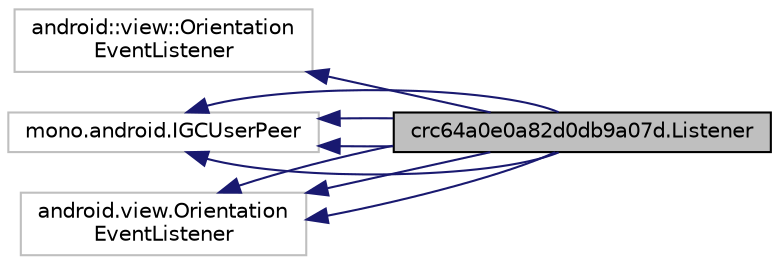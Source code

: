 digraph "crc64a0e0a82d0db9a07d.Listener"
{
 // LATEX_PDF_SIZE
  edge [fontname="Helvetica",fontsize="10",labelfontname="Helvetica",labelfontsize="10"];
  node [fontname="Helvetica",fontsize="10",shape=record];
  rankdir="LR";
  Node1 [label="crc64a0e0a82d0db9a07d.Listener",height=0.2,width=0.4,color="black", fillcolor="grey75", style="filled", fontcolor="black",tooltip=" "];
  Node2 -> Node1 [dir="back",color="midnightblue",fontsize="10",style="solid",fontname="Helvetica"];
  Node2 [label="android::view::Orientation\lEventListener",height=0.2,width=0.4,color="grey75", fillcolor="white", style="filled",tooltip=" "];
  Node3 -> Node1 [dir="back",color="midnightblue",fontsize="10",style="solid",fontname="Helvetica"];
  Node3 [label="mono.android.IGCUserPeer",height=0.2,width=0.4,color="grey75", fillcolor="white", style="filled",tooltip=" "];
  Node4 -> Node1 [dir="back",color="midnightblue",fontsize="10",style="solid",fontname="Helvetica"];
  Node4 [label="android.view.Orientation\lEventListener",height=0.2,width=0.4,color="grey75", fillcolor="white", style="filled",tooltip=" "];
  Node3 -> Node1 [dir="back",color="midnightblue",fontsize="10",style="solid",fontname="Helvetica"];
  Node4 -> Node1 [dir="back",color="midnightblue",fontsize="10",style="solid",fontname="Helvetica"];
  Node3 -> Node1 [dir="back",color="midnightblue",fontsize="10",style="solid",fontname="Helvetica"];
  Node4 -> Node1 [dir="back",color="midnightblue",fontsize="10",style="solid",fontname="Helvetica"];
  Node3 -> Node1 [dir="back",color="midnightblue",fontsize="10",style="solid",fontname="Helvetica"];
}
